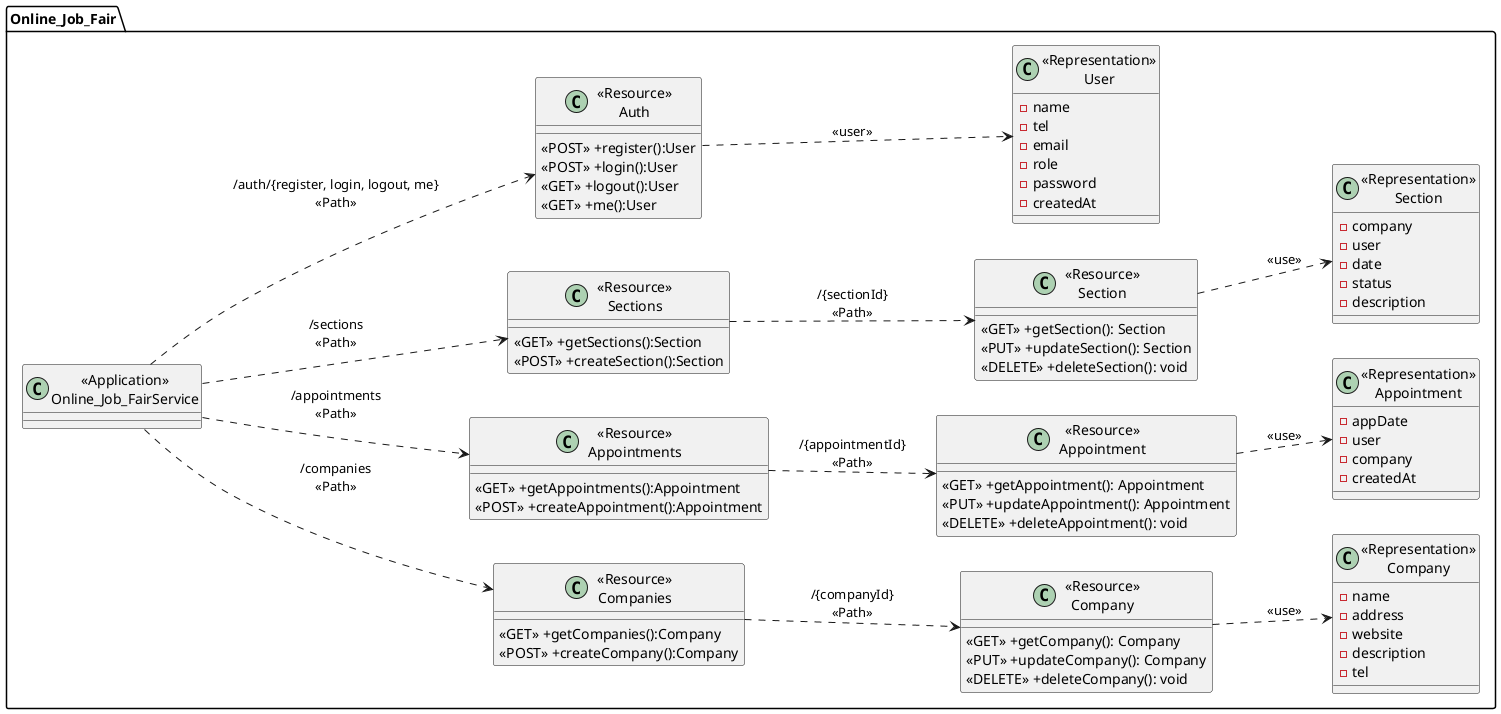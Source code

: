 @startuml
left to right direction
package "Online_Job_Fair"{
    class "<<Application>>\nOnline_Job_FairService" as Online_Job_FairService{}

    class "<<Resource>>\nCompanies" as ResourceCompanies{
        <<GET>> +getCompanies():Company
        <<POST>> +createCompany():Company
    }

    class "<<Resource>>\nCompany" as ResourceCompany {
        <<GET>> +getCompany(): Company
        <<PUT>> +updateCompany(): Company
        <<DELETE>> +deleteCompany(): void
    }

    class "<<Representation>>\nCompany" as RepresentationCompany {
        -name
        -address
        -website
        -description
        -tel
    }

    class "<<Resource>>\nAppointments" as ResourceAppointments{
        <<GET>> +getAppointments():Appointment
        <<POST>> +createAppointment():Appointment
    }

    class "<<Resource>>\nAppointment" as ResourceAppointment {
        <<GET>> +getAppointment(): Appointment
        <<PUT>> +updateAppointment(): Appointment
        <<DELETE>> +deleteAppointment(): void
    }

    class "<<Representation>>\nAppointment" as RepresentationAppointment {
        -appDate
        -user
        -company
        -createdAt
    }

    class "<<Resource>>\nSections" as ResourceSections{
        <<GET>> +getSections():Section
        <<POST>> +createSection():Section
    }

    class "<<Resource>>\nSection" as ResourceSection {
        <<GET>> +getSection(): Section
        <<PUT>> +updateSection(): Section
        <<DELETE>> +deleteSection(): void
    }

    class "<<Representation>>\nSection" as RepresentationSection {
        -company
        -user
        -date
        -status
        -description
    }

    class "<<Resource>>\nAuth" as ResourceUser{
        <<POST>> +register():User
        <<POST>> +login():User
        <<GET>> +logout():User
        <<GET>> +me():User
    }

     class "<<Representation>>\nUser" as RepresentationUser {
        -name
        -tel
        -email
        -role
        -password
        -createdAt
    }

}

Online_Job_FairService ..> ResourceCompanies:"/companies\n<<Path>>"
ResourceCompanies ..> ResourceCompany: "/{companyId}\n<<Path>>"
ResourceCompany ..> RepresentationCompany: "<<use>>"

Online_Job_FairService ..> ResourceAppointments:"/appointments\n<<Path>>"
ResourceAppointments ..> ResourceAppointment:"/{appointmentId}\n<<Path>>"
ResourceAppointment ..> RepresentationAppointment: "<<use>>"

Online_Job_FairService ..> ResourceSections:"/sections\n<<Path>>"
ResourceSections ..> ResourceSection:"/{sectionId}\n<<Path>>"
ResourceSection ..> RepresentationSection: "<<use>>"

Online_Job_FairService ..> ResourceUser: "/auth/{register, login, logout, me}\n<<Path>>"
ResourceUser ..> RepresentationUser: "<<user>>"

@enduml